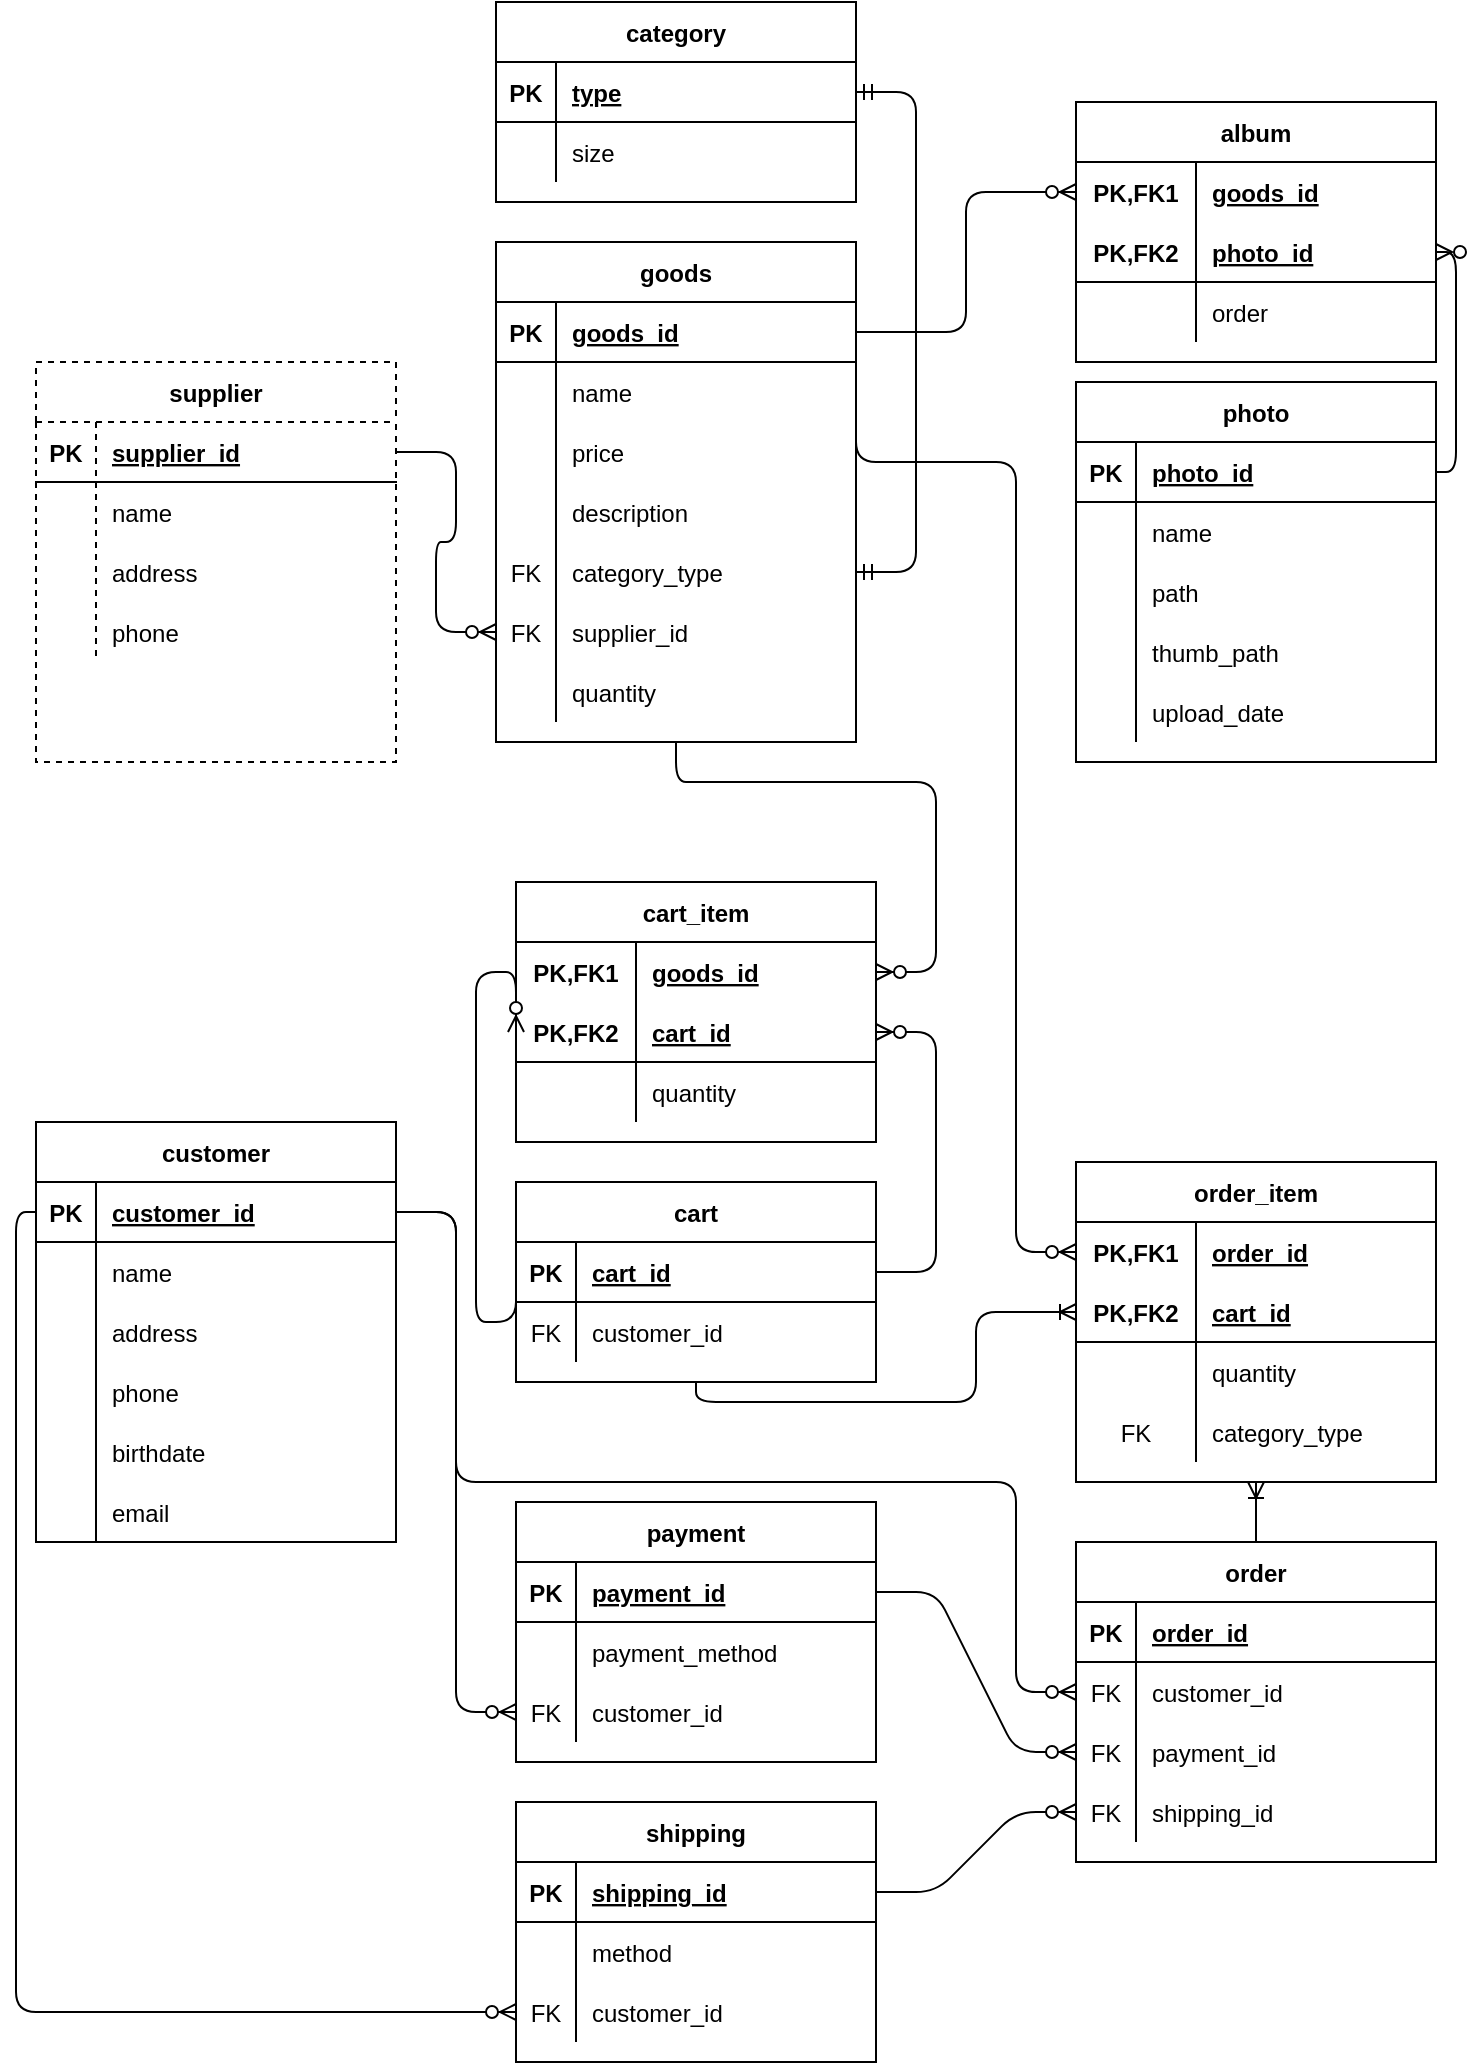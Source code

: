 <mxfile version="13.10.2" type="github">
  <diagram id="23g7w65ID6y2XJE2tCmG" name="Page-1">
    <mxGraphModel dx="1678" dy="2044" grid="1" gridSize="10" guides="1" tooltips="1" connect="1" arrows="1" fold="1" page="1" pageScale="1" pageWidth="827" pageHeight="1169" math="0" shadow="0">
      <root>
        <mxCell id="0" />
        <mxCell id="1" parent="0" />
        <mxCell id="morqwsItGRwK7Hv--RgN-1" value="customer" style="shape=table;startSize=30;container=1;collapsible=1;childLayout=tableLayout;fixedRows=1;rowLines=0;fontStyle=1;align=center;resizeLast=1;" parent="1" vertex="1">
          <mxGeometry x="440" y="480" width="180" height="210" as="geometry" />
        </mxCell>
        <mxCell id="morqwsItGRwK7Hv--RgN-2" value="" style="shape=partialRectangle;collapsible=0;dropTarget=0;pointerEvents=0;fillColor=none;top=0;left=0;bottom=1;right=0;points=[[0,0.5],[1,0.5]];portConstraint=eastwest;" parent="morqwsItGRwK7Hv--RgN-1" vertex="1">
          <mxGeometry y="30" width="180" height="30" as="geometry" />
        </mxCell>
        <mxCell id="morqwsItGRwK7Hv--RgN-3" value="PK" style="shape=partialRectangle;connectable=0;fillColor=none;top=0;left=0;bottom=0;right=0;fontStyle=1;overflow=hidden;" parent="morqwsItGRwK7Hv--RgN-2" vertex="1">
          <mxGeometry width="30" height="30" as="geometry" />
        </mxCell>
        <mxCell id="morqwsItGRwK7Hv--RgN-4" value="customer_id" style="shape=partialRectangle;connectable=0;fillColor=none;top=0;left=0;bottom=0;right=0;align=left;spacingLeft=6;fontStyle=5;overflow=hidden;" parent="morqwsItGRwK7Hv--RgN-2" vertex="1">
          <mxGeometry x="30" width="150" height="30" as="geometry" />
        </mxCell>
        <mxCell id="morqwsItGRwK7Hv--RgN-5" value="" style="shape=partialRectangle;collapsible=0;dropTarget=0;pointerEvents=0;fillColor=none;top=0;left=0;bottom=0;right=0;points=[[0,0.5],[1,0.5]];portConstraint=eastwest;" parent="morqwsItGRwK7Hv--RgN-1" vertex="1">
          <mxGeometry y="60" width="180" height="30" as="geometry" />
        </mxCell>
        <mxCell id="morqwsItGRwK7Hv--RgN-6" value="" style="shape=partialRectangle;connectable=0;fillColor=none;top=0;left=0;bottom=0;right=0;editable=1;overflow=hidden;" parent="morqwsItGRwK7Hv--RgN-5" vertex="1">
          <mxGeometry width="30" height="30" as="geometry" />
        </mxCell>
        <mxCell id="morqwsItGRwK7Hv--RgN-7" value="name" style="shape=partialRectangle;connectable=0;fillColor=none;top=0;left=0;bottom=0;right=0;align=left;spacingLeft=6;overflow=hidden;" parent="morqwsItGRwK7Hv--RgN-5" vertex="1">
          <mxGeometry x="30" width="150" height="30" as="geometry" />
        </mxCell>
        <mxCell id="morqwsItGRwK7Hv--RgN-8" value="" style="shape=partialRectangle;collapsible=0;dropTarget=0;pointerEvents=0;fillColor=none;top=0;left=0;bottom=0;right=0;points=[[0,0.5],[1,0.5]];portConstraint=eastwest;" parent="morqwsItGRwK7Hv--RgN-1" vertex="1">
          <mxGeometry y="90" width="180" height="30" as="geometry" />
        </mxCell>
        <mxCell id="morqwsItGRwK7Hv--RgN-9" value="" style="shape=partialRectangle;connectable=0;fillColor=none;top=0;left=0;bottom=0;right=0;editable=1;overflow=hidden;" parent="morqwsItGRwK7Hv--RgN-8" vertex="1">
          <mxGeometry width="30" height="30" as="geometry" />
        </mxCell>
        <mxCell id="morqwsItGRwK7Hv--RgN-10" value="address" style="shape=partialRectangle;connectable=0;fillColor=none;top=0;left=0;bottom=0;right=0;align=left;spacingLeft=6;overflow=hidden;" parent="morqwsItGRwK7Hv--RgN-8" vertex="1">
          <mxGeometry x="30" width="150" height="30" as="geometry" />
        </mxCell>
        <mxCell id="morqwsItGRwK7Hv--RgN-11" value="" style="shape=partialRectangle;collapsible=0;dropTarget=0;pointerEvents=0;fillColor=none;top=0;left=0;bottom=0;right=0;points=[[0,0.5],[1,0.5]];portConstraint=eastwest;" parent="morqwsItGRwK7Hv--RgN-1" vertex="1">
          <mxGeometry y="120" width="180" height="30" as="geometry" />
        </mxCell>
        <mxCell id="morqwsItGRwK7Hv--RgN-12" value="" style="shape=partialRectangle;connectable=0;fillColor=none;top=0;left=0;bottom=0;right=0;editable=1;overflow=hidden;" parent="morqwsItGRwK7Hv--RgN-11" vertex="1">
          <mxGeometry width="30" height="30" as="geometry" />
        </mxCell>
        <mxCell id="morqwsItGRwK7Hv--RgN-13" value="phone" style="shape=partialRectangle;connectable=0;fillColor=none;top=0;left=0;bottom=0;right=0;align=left;spacingLeft=6;overflow=hidden;" parent="morqwsItGRwK7Hv--RgN-11" vertex="1">
          <mxGeometry x="30" width="150" height="30" as="geometry" />
        </mxCell>
        <mxCell id="morqwsItGRwK7Hv--RgN-15" value="" style="shape=partialRectangle;collapsible=0;dropTarget=0;pointerEvents=0;fillColor=none;top=0;left=0;bottom=0;right=0;points=[[0,0.5],[1,0.5]];portConstraint=eastwest;" parent="morqwsItGRwK7Hv--RgN-1" vertex="1">
          <mxGeometry y="150" width="180" height="30" as="geometry" />
        </mxCell>
        <mxCell id="morqwsItGRwK7Hv--RgN-16" value="" style="shape=partialRectangle;connectable=0;fillColor=none;top=0;left=0;bottom=0;right=0;editable=1;overflow=hidden;" parent="morqwsItGRwK7Hv--RgN-15" vertex="1">
          <mxGeometry width="30" height="30" as="geometry" />
        </mxCell>
        <mxCell id="morqwsItGRwK7Hv--RgN-17" value="birthdate" style="shape=partialRectangle;connectable=0;fillColor=none;top=0;left=0;bottom=0;right=0;align=left;spacingLeft=6;overflow=hidden;" parent="morqwsItGRwK7Hv--RgN-15" vertex="1">
          <mxGeometry x="30" width="150" height="30" as="geometry" />
        </mxCell>
        <mxCell id="morqwsItGRwK7Hv--RgN-44" value="" style="shape=partialRectangle;collapsible=0;dropTarget=0;pointerEvents=0;fillColor=none;top=0;left=0;bottom=0;right=0;points=[[0,0.5],[1,0.5]];portConstraint=eastwest;" parent="morqwsItGRwK7Hv--RgN-1" vertex="1">
          <mxGeometry y="180" width="180" height="30" as="geometry" />
        </mxCell>
        <mxCell id="morqwsItGRwK7Hv--RgN-45" value="" style="shape=partialRectangle;connectable=0;fillColor=none;top=0;left=0;bottom=0;right=0;editable=1;overflow=hidden;" parent="morqwsItGRwK7Hv--RgN-44" vertex="1">
          <mxGeometry width="30" height="30" as="geometry" />
        </mxCell>
        <mxCell id="morqwsItGRwK7Hv--RgN-46" value="email" style="shape=partialRectangle;connectable=0;fillColor=none;top=0;left=0;bottom=0;right=0;align=left;spacingLeft=6;overflow=hidden;" parent="morqwsItGRwK7Hv--RgN-44" vertex="1">
          <mxGeometry x="30" width="150" height="30" as="geometry" />
        </mxCell>
        <mxCell id="morqwsItGRwK7Hv--RgN-64" value="payment" style="shape=table;startSize=30;container=1;collapsible=1;childLayout=tableLayout;fixedRows=1;rowLines=0;fontStyle=1;align=center;resizeLast=1;" parent="1" vertex="1">
          <mxGeometry x="680" y="670" width="180" height="130" as="geometry" />
        </mxCell>
        <mxCell id="morqwsItGRwK7Hv--RgN-65" value="" style="shape=partialRectangle;collapsible=0;dropTarget=0;pointerEvents=0;fillColor=none;top=0;left=0;bottom=1;right=0;points=[[0,0.5],[1,0.5]];portConstraint=eastwest;" parent="morqwsItGRwK7Hv--RgN-64" vertex="1">
          <mxGeometry y="30" width="180" height="30" as="geometry" />
        </mxCell>
        <mxCell id="morqwsItGRwK7Hv--RgN-66" value="PK" style="shape=partialRectangle;connectable=0;fillColor=none;top=0;left=0;bottom=0;right=0;fontStyle=1;overflow=hidden;" parent="morqwsItGRwK7Hv--RgN-65" vertex="1">
          <mxGeometry width="30" height="30" as="geometry" />
        </mxCell>
        <mxCell id="morqwsItGRwK7Hv--RgN-67" value="payment_id" style="shape=partialRectangle;connectable=0;fillColor=none;top=0;left=0;bottom=0;right=0;align=left;spacingLeft=6;fontStyle=5;overflow=hidden;" parent="morqwsItGRwK7Hv--RgN-65" vertex="1">
          <mxGeometry x="30" width="150" height="30" as="geometry" />
        </mxCell>
        <mxCell id="morqwsItGRwK7Hv--RgN-68" value="" style="shape=partialRectangle;collapsible=0;dropTarget=0;pointerEvents=0;fillColor=none;top=0;left=0;bottom=0;right=0;points=[[0,0.5],[1,0.5]];portConstraint=eastwest;" parent="morqwsItGRwK7Hv--RgN-64" vertex="1">
          <mxGeometry y="60" width="180" height="30" as="geometry" />
        </mxCell>
        <mxCell id="morqwsItGRwK7Hv--RgN-69" value="" style="shape=partialRectangle;connectable=0;fillColor=none;top=0;left=0;bottom=0;right=0;editable=1;overflow=hidden;" parent="morqwsItGRwK7Hv--RgN-68" vertex="1">
          <mxGeometry width="30" height="30" as="geometry" />
        </mxCell>
        <mxCell id="morqwsItGRwK7Hv--RgN-70" value="payment_method" style="shape=partialRectangle;connectable=0;fillColor=none;top=0;left=0;bottom=0;right=0;align=left;spacingLeft=6;overflow=hidden;" parent="morqwsItGRwK7Hv--RgN-68" vertex="1">
          <mxGeometry x="30" width="150" height="30" as="geometry" />
        </mxCell>
        <mxCell id="morqwsItGRwK7Hv--RgN-325" value="" style="shape=partialRectangle;collapsible=0;dropTarget=0;pointerEvents=0;fillColor=none;top=0;left=0;bottom=0;right=0;points=[[0,0.5],[1,0.5]];portConstraint=eastwest;" parent="morqwsItGRwK7Hv--RgN-64" vertex="1">
          <mxGeometry y="90" width="180" height="30" as="geometry" />
        </mxCell>
        <mxCell id="morqwsItGRwK7Hv--RgN-326" value="FK" style="shape=partialRectangle;connectable=0;fillColor=none;top=0;left=0;bottom=0;right=0;fontStyle=0;overflow=hidden;" parent="morqwsItGRwK7Hv--RgN-325" vertex="1">
          <mxGeometry width="30" height="30" as="geometry" />
        </mxCell>
        <mxCell id="morqwsItGRwK7Hv--RgN-327" value="customer_id" style="shape=partialRectangle;connectable=0;fillColor=none;top=0;left=0;bottom=0;right=0;align=left;spacingLeft=6;fontStyle=0;overflow=hidden;" parent="morqwsItGRwK7Hv--RgN-325" vertex="1">
          <mxGeometry x="30" width="150" height="30" as="geometry" />
        </mxCell>
        <mxCell id="morqwsItGRwK7Hv--RgN-77" value="supplier" style="shape=table;startSize=30;container=1;collapsible=1;childLayout=tableLayout;fixedRows=1;rowLines=0;fontStyle=1;align=center;resizeLast=1;dashed=1;" parent="1" vertex="1">
          <mxGeometry x="440" y="100" width="180" height="200" as="geometry" />
        </mxCell>
        <mxCell id="morqwsItGRwK7Hv--RgN-78" value="" style="shape=partialRectangle;collapsible=0;dropTarget=0;pointerEvents=0;fillColor=none;top=0;left=0;bottom=1;right=0;points=[[0,0.5],[1,0.5]];portConstraint=eastwest;" parent="morqwsItGRwK7Hv--RgN-77" vertex="1">
          <mxGeometry y="30" width="180" height="30" as="geometry" />
        </mxCell>
        <mxCell id="morqwsItGRwK7Hv--RgN-79" value="PK" style="shape=partialRectangle;connectable=0;fillColor=none;top=0;left=0;bottom=0;right=0;fontStyle=1;overflow=hidden;" parent="morqwsItGRwK7Hv--RgN-78" vertex="1">
          <mxGeometry width="30" height="30" as="geometry" />
        </mxCell>
        <mxCell id="morqwsItGRwK7Hv--RgN-80" value="supplier_id" style="shape=partialRectangle;connectable=0;fillColor=none;top=0;left=0;bottom=0;right=0;align=left;spacingLeft=6;fontStyle=5;overflow=hidden;" parent="morqwsItGRwK7Hv--RgN-78" vertex="1">
          <mxGeometry x="30" width="150" height="30" as="geometry" />
        </mxCell>
        <mxCell id="morqwsItGRwK7Hv--RgN-81" value="" style="shape=partialRectangle;collapsible=0;dropTarget=0;pointerEvents=0;fillColor=none;top=0;left=0;bottom=0;right=0;points=[[0,0.5],[1,0.5]];portConstraint=eastwest;" parent="morqwsItGRwK7Hv--RgN-77" vertex="1">
          <mxGeometry y="60" width="180" height="30" as="geometry" />
        </mxCell>
        <mxCell id="morqwsItGRwK7Hv--RgN-82" value="" style="shape=partialRectangle;connectable=0;fillColor=none;top=0;left=0;bottom=0;right=0;editable=1;overflow=hidden;" parent="morqwsItGRwK7Hv--RgN-81" vertex="1">
          <mxGeometry width="30" height="30" as="geometry" />
        </mxCell>
        <mxCell id="morqwsItGRwK7Hv--RgN-83" value="name" style="shape=partialRectangle;connectable=0;fillColor=none;top=0;left=0;bottom=0;right=0;align=left;spacingLeft=6;overflow=hidden;" parent="morqwsItGRwK7Hv--RgN-81" vertex="1">
          <mxGeometry x="30" width="150" height="30" as="geometry" />
        </mxCell>
        <mxCell id="morqwsItGRwK7Hv--RgN-84" value="" style="shape=partialRectangle;collapsible=0;dropTarget=0;pointerEvents=0;fillColor=none;top=0;left=0;bottom=0;right=0;points=[[0,0.5],[1,0.5]];portConstraint=eastwest;" parent="morqwsItGRwK7Hv--RgN-77" vertex="1">
          <mxGeometry y="90" width="180" height="30" as="geometry" />
        </mxCell>
        <mxCell id="morqwsItGRwK7Hv--RgN-85" value="" style="shape=partialRectangle;connectable=0;fillColor=none;top=0;left=0;bottom=0;right=0;editable=1;overflow=hidden;" parent="morqwsItGRwK7Hv--RgN-84" vertex="1">
          <mxGeometry width="30" height="30" as="geometry" />
        </mxCell>
        <mxCell id="morqwsItGRwK7Hv--RgN-86" value="address" style="shape=partialRectangle;connectable=0;fillColor=none;top=0;left=0;bottom=0;right=0;align=left;spacingLeft=6;overflow=hidden;" parent="morqwsItGRwK7Hv--RgN-84" vertex="1">
          <mxGeometry x="30" width="150" height="30" as="geometry" />
        </mxCell>
        <mxCell id="morqwsItGRwK7Hv--RgN-87" value="" style="shape=partialRectangle;collapsible=0;dropTarget=0;pointerEvents=0;fillColor=none;top=0;left=0;bottom=0;right=0;points=[[0,0.5],[1,0.5]];portConstraint=eastwest;" parent="morqwsItGRwK7Hv--RgN-77" vertex="1">
          <mxGeometry y="120" width="180" height="30" as="geometry" />
        </mxCell>
        <mxCell id="morqwsItGRwK7Hv--RgN-88" value="" style="shape=partialRectangle;connectable=0;fillColor=none;top=0;left=0;bottom=0;right=0;editable=1;overflow=hidden;" parent="morqwsItGRwK7Hv--RgN-87" vertex="1">
          <mxGeometry width="30" height="30" as="geometry" />
        </mxCell>
        <mxCell id="morqwsItGRwK7Hv--RgN-89" value="phone" style="shape=partialRectangle;connectable=0;fillColor=none;top=0;left=0;bottom=0;right=0;align=left;spacingLeft=6;overflow=hidden;" parent="morqwsItGRwK7Hv--RgN-87" vertex="1">
          <mxGeometry x="30" width="150" height="30" as="geometry" />
        </mxCell>
        <mxCell id="morqwsItGRwK7Hv--RgN-94" value="goods" style="shape=table;startSize=30;container=1;collapsible=1;childLayout=tableLayout;fixedRows=1;rowLines=0;fontStyle=1;align=center;resizeLast=1;" parent="1" vertex="1">
          <mxGeometry x="670" y="40" width="180" height="250" as="geometry" />
        </mxCell>
        <mxCell id="morqwsItGRwK7Hv--RgN-95" value="" style="shape=partialRectangle;collapsible=0;dropTarget=0;pointerEvents=0;fillColor=none;top=0;left=0;bottom=1;right=0;points=[[0,0.5],[1,0.5]];portConstraint=eastwest;" parent="morqwsItGRwK7Hv--RgN-94" vertex="1">
          <mxGeometry y="30" width="180" height="30" as="geometry" />
        </mxCell>
        <mxCell id="morqwsItGRwK7Hv--RgN-96" value="PK" style="shape=partialRectangle;connectable=0;fillColor=none;top=0;left=0;bottom=0;right=0;fontStyle=1;overflow=hidden;" parent="morqwsItGRwK7Hv--RgN-95" vertex="1">
          <mxGeometry width="30" height="30" as="geometry" />
        </mxCell>
        <mxCell id="morqwsItGRwK7Hv--RgN-97" value="goods_id" style="shape=partialRectangle;connectable=0;fillColor=none;top=0;left=0;bottom=0;right=0;align=left;spacingLeft=6;fontStyle=5;overflow=hidden;" parent="morqwsItGRwK7Hv--RgN-95" vertex="1">
          <mxGeometry x="30" width="150" height="30" as="geometry" />
        </mxCell>
        <mxCell id="morqwsItGRwK7Hv--RgN-98" value="" style="shape=partialRectangle;collapsible=0;dropTarget=0;pointerEvents=0;fillColor=none;top=0;left=0;bottom=0;right=0;points=[[0,0.5],[1,0.5]];portConstraint=eastwest;" parent="morqwsItGRwK7Hv--RgN-94" vertex="1">
          <mxGeometry y="60" width="180" height="30" as="geometry" />
        </mxCell>
        <mxCell id="morqwsItGRwK7Hv--RgN-99" value="" style="shape=partialRectangle;connectable=0;fillColor=none;top=0;left=0;bottom=0;right=0;editable=1;overflow=hidden;" parent="morqwsItGRwK7Hv--RgN-98" vertex="1">
          <mxGeometry width="30" height="30" as="geometry" />
        </mxCell>
        <mxCell id="morqwsItGRwK7Hv--RgN-100" value="name" style="shape=partialRectangle;connectable=0;fillColor=none;top=0;left=0;bottom=0;right=0;align=left;spacingLeft=6;overflow=hidden;" parent="morqwsItGRwK7Hv--RgN-98" vertex="1">
          <mxGeometry x="30" width="150" height="30" as="geometry" />
        </mxCell>
        <mxCell id="morqwsItGRwK7Hv--RgN-101" value="" style="shape=partialRectangle;collapsible=0;dropTarget=0;pointerEvents=0;fillColor=none;top=0;left=0;bottom=0;right=0;points=[[0,0.5],[1,0.5]];portConstraint=eastwest;" parent="morqwsItGRwK7Hv--RgN-94" vertex="1">
          <mxGeometry y="90" width="180" height="30" as="geometry" />
        </mxCell>
        <mxCell id="morqwsItGRwK7Hv--RgN-102" value="" style="shape=partialRectangle;connectable=0;fillColor=none;top=0;left=0;bottom=0;right=0;editable=1;overflow=hidden;" parent="morqwsItGRwK7Hv--RgN-101" vertex="1">
          <mxGeometry width="30" height="30" as="geometry" />
        </mxCell>
        <mxCell id="morqwsItGRwK7Hv--RgN-103" value="price" style="shape=partialRectangle;connectable=0;fillColor=none;top=0;left=0;bottom=0;right=0;align=left;spacingLeft=6;overflow=hidden;" parent="morqwsItGRwK7Hv--RgN-101" vertex="1">
          <mxGeometry x="30" width="150" height="30" as="geometry" />
        </mxCell>
        <mxCell id="4r0XpCyIhgMzlds4Odit-6" value="" style="shape=partialRectangle;collapsible=0;dropTarget=0;pointerEvents=0;fillColor=none;top=0;left=0;bottom=0;right=0;points=[[0,0.5],[1,0.5]];portConstraint=eastwest;" vertex="1" parent="morqwsItGRwK7Hv--RgN-94">
          <mxGeometry y="120" width="180" height="30" as="geometry" />
        </mxCell>
        <mxCell id="4r0XpCyIhgMzlds4Odit-7" value="" style="shape=partialRectangle;connectable=0;fillColor=none;top=0;left=0;bottom=0;right=0;editable=1;overflow=hidden;" vertex="1" parent="4r0XpCyIhgMzlds4Odit-6">
          <mxGeometry width="30" height="30" as="geometry" />
        </mxCell>
        <mxCell id="4r0XpCyIhgMzlds4Odit-8" value="description" style="shape=partialRectangle;connectable=0;fillColor=none;top=0;left=0;bottom=0;right=0;align=left;spacingLeft=6;overflow=hidden;" vertex="1" parent="4r0XpCyIhgMzlds4Odit-6">
          <mxGeometry x="30" width="150" height="30" as="geometry" />
        </mxCell>
        <mxCell id="morqwsItGRwK7Hv--RgN-222" value="" style="shape=partialRectangle;collapsible=0;dropTarget=0;pointerEvents=0;fillColor=none;top=0;left=0;bottom=0;right=0;points=[[0,0.5],[1,0.5]];portConstraint=eastwest;" parent="morqwsItGRwK7Hv--RgN-94" vertex="1">
          <mxGeometry y="150" width="180" height="30" as="geometry" />
        </mxCell>
        <mxCell id="morqwsItGRwK7Hv--RgN-223" value="FK" style="shape=partialRectangle;connectable=0;fillColor=none;top=0;left=0;bottom=0;right=0;fontStyle=0;overflow=hidden;" parent="morqwsItGRwK7Hv--RgN-222" vertex="1">
          <mxGeometry width="30" height="30" as="geometry" />
        </mxCell>
        <mxCell id="morqwsItGRwK7Hv--RgN-224" value="category_type" style="shape=partialRectangle;connectable=0;fillColor=none;top=0;left=0;bottom=0;right=0;align=left;spacingLeft=6;fontStyle=0;overflow=hidden;" parent="morqwsItGRwK7Hv--RgN-222" vertex="1">
          <mxGeometry x="30" width="150" height="30" as="geometry" />
        </mxCell>
        <mxCell id="morqwsItGRwK7Hv--RgN-216" value="" style="shape=partialRectangle;collapsible=0;dropTarget=0;pointerEvents=0;fillColor=none;top=0;left=0;bottom=0;right=0;points=[[0,0.5],[1,0.5]];portConstraint=eastwest;" parent="morqwsItGRwK7Hv--RgN-94" vertex="1">
          <mxGeometry y="180" width="180" height="30" as="geometry" />
        </mxCell>
        <mxCell id="morqwsItGRwK7Hv--RgN-217" value="FK" style="shape=partialRectangle;connectable=0;fillColor=none;top=0;left=0;bottom=0;right=0;fontStyle=0;overflow=hidden;" parent="morqwsItGRwK7Hv--RgN-216" vertex="1">
          <mxGeometry width="30" height="30" as="geometry" />
        </mxCell>
        <mxCell id="morqwsItGRwK7Hv--RgN-218" value="supplier_id" style="shape=partialRectangle;connectable=0;fillColor=none;top=0;left=0;bottom=0;right=0;align=left;spacingLeft=6;fontStyle=0;overflow=hidden;" parent="morqwsItGRwK7Hv--RgN-216" vertex="1">
          <mxGeometry x="30" width="150" height="30" as="geometry" />
        </mxCell>
        <mxCell id="morqwsItGRwK7Hv--RgN-249" value="" style="shape=partialRectangle;collapsible=0;dropTarget=0;pointerEvents=0;fillColor=none;top=0;left=0;bottom=0;right=0;points=[[0,0.5],[1,0.5]];portConstraint=eastwest;" parent="morqwsItGRwK7Hv--RgN-94" vertex="1">
          <mxGeometry y="210" width="180" height="30" as="geometry" />
        </mxCell>
        <mxCell id="morqwsItGRwK7Hv--RgN-250" value="" style="shape=partialRectangle;connectable=0;fillColor=none;top=0;left=0;bottom=0;right=0;editable=1;overflow=hidden;" parent="morqwsItGRwK7Hv--RgN-249" vertex="1">
          <mxGeometry width="30" height="30" as="geometry" />
        </mxCell>
        <mxCell id="morqwsItGRwK7Hv--RgN-251" value="quantity" style="shape=partialRectangle;connectable=0;fillColor=none;top=0;left=0;bottom=0;right=0;align=left;spacingLeft=6;overflow=hidden;" parent="morqwsItGRwK7Hv--RgN-249" vertex="1">
          <mxGeometry x="30" width="150" height="30" as="geometry" />
        </mxCell>
        <mxCell id="morqwsItGRwK7Hv--RgN-107" value="category" style="shape=table;startSize=30;container=1;collapsible=1;childLayout=tableLayout;fixedRows=1;rowLines=0;fontStyle=1;align=center;resizeLast=1;" parent="1" vertex="1">
          <mxGeometry x="670" y="-80" width="180" height="100" as="geometry" />
        </mxCell>
        <mxCell id="morqwsItGRwK7Hv--RgN-108" value="" style="shape=partialRectangle;collapsible=0;dropTarget=0;pointerEvents=0;fillColor=none;top=0;left=0;bottom=1;right=0;points=[[0,0.5],[1,0.5]];portConstraint=eastwest;" parent="morqwsItGRwK7Hv--RgN-107" vertex="1">
          <mxGeometry y="30" width="180" height="30" as="geometry" />
        </mxCell>
        <mxCell id="morqwsItGRwK7Hv--RgN-109" value="PK" style="shape=partialRectangle;connectable=0;fillColor=none;top=0;left=0;bottom=0;right=0;fontStyle=1;overflow=hidden;" parent="morqwsItGRwK7Hv--RgN-108" vertex="1">
          <mxGeometry width="30" height="30" as="geometry" />
        </mxCell>
        <mxCell id="morqwsItGRwK7Hv--RgN-110" value="type" style="shape=partialRectangle;connectable=0;fillColor=none;top=0;left=0;bottom=0;right=0;align=left;spacingLeft=6;fontStyle=5;overflow=hidden;" parent="morqwsItGRwK7Hv--RgN-108" vertex="1">
          <mxGeometry x="30" width="150" height="30" as="geometry" />
        </mxCell>
        <mxCell id="morqwsItGRwK7Hv--RgN-111" value="" style="shape=partialRectangle;collapsible=0;dropTarget=0;pointerEvents=0;fillColor=none;top=0;left=0;bottom=0;right=0;points=[[0,0.5],[1,0.5]];portConstraint=eastwest;" parent="morqwsItGRwK7Hv--RgN-107" vertex="1">
          <mxGeometry y="60" width="180" height="30" as="geometry" />
        </mxCell>
        <mxCell id="morqwsItGRwK7Hv--RgN-112" value="" style="shape=partialRectangle;connectable=0;fillColor=none;top=0;left=0;bottom=0;right=0;editable=1;overflow=hidden;" parent="morqwsItGRwK7Hv--RgN-111" vertex="1">
          <mxGeometry width="30" height="30" as="geometry" />
        </mxCell>
        <mxCell id="morqwsItGRwK7Hv--RgN-113" value="size" style="shape=partialRectangle;connectable=0;fillColor=none;top=0;left=0;bottom=0;right=0;align=left;spacingLeft=6;overflow=hidden;" parent="morqwsItGRwK7Hv--RgN-111" vertex="1">
          <mxGeometry x="30" width="150" height="30" as="geometry" />
        </mxCell>
        <mxCell id="morqwsItGRwK7Hv--RgN-120" value="cart" style="shape=table;startSize=30;container=1;collapsible=1;childLayout=tableLayout;fixedRows=1;rowLines=0;fontStyle=1;align=center;resizeLast=1;" parent="1" vertex="1">
          <mxGeometry x="680" y="510" width="180" height="100" as="geometry" />
        </mxCell>
        <mxCell id="morqwsItGRwK7Hv--RgN-121" value="" style="shape=partialRectangle;collapsible=0;dropTarget=0;pointerEvents=0;fillColor=none;top=0;left=0;bottom=1;right=0;points=[[0,0.5],[1,0.5]];portConstraint=eastwest;" parent="morqwsItGRwK7Hv--RgN-120" vertex="1">
          <mxGeometry y="30" width="180" height="30" as="geometry" />
        </mxCell>
        <mxCell id="morqwsItGRwK7Hv--RgN-122" value="PK" style="shape=partialRectangle;connectable=0;fillColor=none;top=0;left=0;bottom=0;right=0;fontStyle=1;overflow=hidden;" parent="morqwsItGRwK7Hv--RgN-121" vertex="1">
          <mxGeometry width="30" height="30" as="geometry" />
        </mxCell>
        <mxCell id="morqwsItGRwK7Hv--RgN-123" value="cart_id" style="shape=partialRectangle;connectable=0;fillColor=none;top=0;left=0;bottom=0;right=0;align=left;spacingLeft=6;fontStyle=5;overflow=hidden;" parent="morqwsItGRwK7Hv--RgN-121" vertex="1">
          <mxGeometry x="30" width="150" height="30" as="geometry" />
        </mxCell>
        <mxCell id="4r0XpCyIhgMzlds4Odit-2" value="" style="shape=partialRectangle;collapsible=0;dropTarget=0;pointerEvents=0;fillColor=none;top=0;left=0;bottom=0;right=0;points=[[0,0.5],[1,0.5]];portConstraint=eastwest;" vertex="1" parent="morqwsItGRwK7Hv--RgN-120">
          <mxGeometry y="60" width="180" height="30" as="geometry" />
        </mxCell>
        <mxCell id="4r0XpCyIhgMzlds4Odit-3" value="FK" style="shape=partialRectangle;connectable=0;fillColor=none;top=0;left=0;bottom=0;right=0;fontStyle=0;overflow=hidden;" vertex="1" parent="4r0XpCyIhgMzlds4Odit-2">
          <mxGeometry width="30" height="30" as="geometry" />
        </mxCell>
        <mxCell id="4r0XpCyIhgMzlds4Odit-4" value="customer_id" style="shape=partialRectangle;connectable=0;fillColor=none;top=0;left=0;bottom=0;right=0;align=left;spacingLeft=6;fontStyle=0;overflow=hidden;" vertex="1" parent="4r0XpCyIhgMzlds4Odit-2">
          <mxGeometry x="30" width="150" height="30" as="geometry" />
        </mxCell>
        <mxCell id="morqwsItGRwK7Hv--RgN-133" value="order" style="shape=table;startSize=30;container=1;collapsible=1;childLayout=tableLayout;fixedRows=1;rowLines=0;fontStyle=1;align=center;resizeLast=1;" parent="1" vertex="1">
          <mxGeometry x="960" y="690" width="180" height="160" as="geometry" />
        </mxCell>
        <mxCell id="morqwsItGRwK7Hv--RgN-134" value="" style="shape=partialRectangle;collapsible=0;dropTarget=0;pointerEvents=0;fillColor=none;top=0;left=0;bottom=1;right=0;points=[[0,0.5],[1,0.5]];portConstraint=eastwest;" parent="morqwsItGRwK7Hv--RgN-133" vertex="1">
          <mxGeometry y="30" width="180" height="30" as="geometry" />
        </mxCell>
        <mxCell id="morqwsItGRwK7Hv--RgN-135" value="PK" style="shape=partialRectangle;connectable=0;fillColor=none;top=0;left=0;bottom=0;right=0;fontStyle=1;overflow=hidden;" parent="morqwsItGRwK7Hv--RgN-134" vertex="1">
          <mxGeometry width="30" height="30" as="geometry" />
        </mxCell>
        <mxCell id="morqwsItGRwK7Hv--RgN-136" value="order_id" style="shape=partialRectangle;connectable=0;fillColor=none;top=0;left=0;bottom=0;right=0;align=left;spacingLeft=6;fontStyle=5;overflow=hidden;" parent="morqwsItGRwK7Hv--RgN-134" vertex="1">
          <mxGeometry x="30" width="150" height="30" as="geometry" />
        </mxCell>
        <mxCell id="morqwsItGRwK7Hv--RgN-137" value="" style="shape=partialRectangle;collapsible=0;dropTarget=0;pointerEvents=0;fillColor=none;top=0;left=0;bottom=0;right=0;points=[[0,0.5],[1,0.5]];portConstraint=eastwest;" parent="morqwsItGRwK7Hv--RgN-133" vertex="1">
          <mxGeometry y="60" width="180" height="30" as="geometry" />
        </mxCell>
        <mxCell id="morqwsItGRwK7Hv--RgN-138" value="FK" style="shape=partialRectangle;connectable=0;fillColor=none;top=0;left=0;bottom=0;right=0;editable=1;overflow=hidden;" parent="morqwsItGRwK7Hv--RgN-137" vertex="1">
          <mxGeometry width="30" height="30" as="geometry" />
        </mxCell>
        <mxCell id="morqwsItGRwK7Hv--RgN-139" value="customer_id" style="shape=partialRectangle;connectable=0;fillColor=none;top=0;left=0;bottom=0;right=0;align=left;spacingLeft=6;overflow=hidden;" parent="morqwsItGRwK7Hv--RgN-137" vertex="1">
          <mxGeometry x="30" width="150" height="30" as="geometry" />
        </mxCell>
        <mxCell id="morqwsItGRwK7Hv--RgN-143" value="" style="shape=partialRectangle;collapsible=0;dropTarget=0;pointerEvents=0;fillColor=none;top=0;left=0;bottom=0;right=0;points=[[0,0.5],[1,0.5]];portConstraint=eastwest;" parent="morqwsItGRwK7Hv--RgN-133" vertex="1">
          <mxGeometry y="90" width="180" height="30" as="geometry" />
        </mxCell>
        <mxCell id="morqwsItGRwK7Hv--RgN-144" value="FK" style="shape=partialRectangle;connectable=0;fillColor=none;top=0;left=0;bottom=0;right=0;editable=1;overflow=hidden;" parent="morqwsItGRwK7Hv--RgN-143" vertex="1">
          <mxGeometry width="30" height="30" as="geometry" />
        </mxCell>
        <mxCell id="morqwsItGRwK7Hv--RgN-145" value="payment_id" style="shape=partialRectangle;connectable=0;fillColor=none;top=0;left=0;bottom=0;right=0;align=left;spacingLeft=6;overflow=hidden;" parent="morqwsItGRwK7Hv--RgN-143" vertex="1">
          <mxGeometry x="30" width="150" height="30" as="geometry" />
        </mxCell>
        <mxCell id="morqwsItGRwK7Hv--RgN-140" value="" style="shape=partialRectangle;collapsible=0;dropTarget=0;pointerEvents=0;fillColor=none;top=0;left=0;bottom=0;right=0;points=[[0,0.5],[1,0.5]];portConstraint=eastwest;" parent="morqwsItGRwK7Hv--RgN-133" vertex="1">
          <mxGeometry y="120" width="180" height="30" as="geometry" />
        </mxCell>
        <mxCell id="morqwsItGRwK7Hv--RgN-141" value="FK" style="shape=partialRectangle;connectable=0;fillColor=none;top=0;left=0;bottom=0;right=0;editable=1;overflow=hidden;" parent="morqwsItGRwK7Hv--RgN-140" vertex="1">
          <mxGeometry width="30" height="30" as="geometry" />
        </mxCell>
        <mxCell id="morqwsItGRwK7Hv--RgN-142" value="shipping_id" style="shape=partialRectangle;connectable=0;fillColor=none;top=0;left=0;bottom=0;right=0;align=left;spacingLeft=6;overflow=hidden;" parent="morqwsItGRwK7Hv--RgN-140" vertex="1">
          <mxGeometry x="30" width="150" height="30" as="geometry" />
        </mxCell>
        <mxCell id="morqwsItGRwK7Hv--RgN-200" value="cart_item" style="shape=table;startSize=30;container=1;collapsible=1;childLayout=tableLayout;fixedRows=1;rowLines=0;fontStyle=1;align=center;resizeLast=1;" parent="1" vertex="1">
          <mxGeometry x="680" y="360" width="180" height="130" as="geometry" />
        </mxCell>
        <mxCell id="morqwsItGRwK7Hv--RgN-201" value="" style="shape=partialRectangle;collapsible=0;dropTarget=0;pointerEvents=0;fillColor=none;top=0;left=0;bottom=0;right=0;points=[[0,0.5],[1,0.5]];portConstraint=eastwest;" parent="morqwsItGRwK7Hv--RgN-200" vertex="1">
          <mxGeometry y="30" width="180" height="30" as="geometry" />
        </mxCell>
        <mxCell id="morqwsItGRwK7Hv--RgN-202" value="PK,FK1" style="shape=partialRectangle;connectable=0;fillColor=none;top=0;left=0;bottom=0;right=0;fontStyle=1;overflow=hidden;" parent="morqwsItGRwK7Hv--RgN-201" vertex="1">
          <mxGeometry width="60" height="30" as="geometry" />
        </mxCell>
        <mxCell id="morqwsItGRwK7Hv--RgN-203" value="goods_id" style="shape=partialRectangle;connectable=0;fillColor=none;top=0;left=0;bottom=0;right=0;align=left;spacingLeft=6;fontStyle=5;overflow=hidden;" parent="morqwsItGRwK7Hv--RgN-201" vertex="1">
          <mxGeometry x="60" width="120" height="30" as="geometry" />
        </mxCell>
        <mxCell id="morqwsItGRwK7Hv--RgN-204" value="" style="shape=partialRectangle;collapsible=0;dropTarget=0;pointerEvents=0;fillColor=none;top=0;left=0;bottom=1;right=0;points=[[0,0.5],[1,0.5]];portConstraint=eastwest;" parent="morqwsItGRwK7Hv--RgN-200" vertex="1">
          <mxGeometry y="60" width="180" height="30" as="geometry" />
        </mxCell>
        <mxCell id="morqwsItGRwK7Hv--RgN-205" value="PK,FK2" style="shape=partialRectangle;connectable=0;fillColor=none;top=0;left=0;bottom=0;right=0;fontStyle=1;overflow=hidden;" parent="morqwsItGRwK7Hv--RgN-204" vertex="1">
          <mxGeometry width="60" height="30" as="geometry" />
        </mxCell>
        <mxCell id="morqwsItGRwK7Hv--RgN-206" value="cart_id" style="shape=partialRectangle;connectable=0;fillColor=none;top=0;left=0;bottom=0;right=0;align=left;spacingLeft=6;fontStyle=5;overflow=hidden;" parent="morqwsItGRwK7Hv--RgN-204" vertex="1">
          <mxGeometry x="60" width="120" height="30" as="geometry" />
        </mxCell>
        <mxCell id="morqwsItGRwK7Hv--RgN-207" value="" style="shape=partialRectangle;collapsible=0;dropTarget=0;pointerEvents=0;fillColor=none;top=0;left=0;bottom=0;right=0;points=[[0,0.5],[1,0.5]];portConstraint=eastwest;" parent="morqwsItGRwK7Hv--RgN-200" vertex="1">
          <mxGeometry y="90" width="180" height="30" as="geometry" />
        </mxCell>
        <mxCell id="morqwsItGRwK7Hv--RgN-208" value="" style="shape=partialRectangle;connectable=0;fillColor=none;top=0;left=0;bottom=0;right=0;editable=1;overflow=hidden;" parent="morqwsItGRwK7Hv--RgN-207" vertex="1">
          <mxGeometry width="60" height="30" as="geometry" />
        </mxCell>
        <mxCell id="morqwsItGRwK7Hv--RgN-209" value="quantity" style="shape=partialRectangle;connectable=0;fillColor=none;top=0;left=0;bottom=0;right=0;align=left;spacingLeft=6;overflow=hidden;" parent="morqwsItGRwK7Hv--RgN-207" vertex="1">
          <mxGeometry x="60" width="120" height="30" as="geometry" />
        </mxCell>
        <mxCell id="morqwsItGRwK7Hv--RgN-213" value="" style="edgeStyle=entityRelationEdgeStyle;fontSize=12;html=1;endArrow=ERzeroToMany;endFill=1;entryX=1;entryY=0.5;entryDx=0;entryDy=0;exitX=1;exitY=0.5;exitDx=0;exitDy=0;" parent="1" source="morqwsItGRwK7Hv--RgN-121" target="morqwsItGRwK7Hv--RgN-204" edge="1">
          <mxGeometry width="100" height="100" relative="1" as="geometry">
            <mxPoint x="750" y="520" as="sourcePoint" />
            <mxPoint x="850" y="420" as="targetPoint" />
          </mxGeometry>
        </mxCell>
        <mxCell id="morqwsItGRwK7Hv--RgN-214" value="" style="edgeStyle=orthogonalEdgeStyle;fontSize=12;html=1;endArrow=ERzeroToMany;endFill=1;entryX=1;entryY=0.5;entryDx=0;entryDy=0;exitX=0.5;exitY=1;exitDx=0;exitDy=0;" parent="1" source="morqwsItGRwK7Hv--RgN-94" target="morqwsItGRwK7Hv--RgN-201" edge="1">
          <mxGeometry width="100" height="100" relative="1" as="geometry">
            <mxPoint x="870" y="590" as="sourcePoint" />
            <mxPoint x="870" y="425" as="targetPoint" />
            <Array as="points">
              <mxPoint x="770" y="310" />
              <mxPoint x="890" y="310" />
              <mxPoint x="890" y="375" />
            </Array>
          </mxGeometry>
        </mxCell>
        <mxCell id="morqwsItGRwK7Hv--RgN-220" value="" style="edgeStyle=entityRelationEdgeStyle;fontSize=12;html=1;endArrow=ERzeroToMany;endFill=1;entryX=0;entryY=0.5;entryDx=0;entryDy=0;exitX=1;exitY=0.5;exitDx=0;exitDy=0;" parent="1" source="morqwsItGRwK7Hv--RgN-78" target="morqwsItGRwK7Hv--RgN-216" edge="1">
          <mxGeometry width="100" height="100" relative="1" as="geometry">
            <mxPoint x="630" y="350" as="sourcePoint" />
            <mxPoint x="730" y="250" as="targetPoint" />
          </mxGeometry>
        </mxCell>
        <mxCell id="morqwsItGRwK7Hv--RgN-259" value="" style="edgeStyle=orthogonalEdgeStyle;fontSize=12;html=1;endArrow=ERmandOne;startArrow=ERmandOne;entryX=1;entryY=0.5;entryDx=0;entryDy=0;exitX=1;exitY=0.5;exitDx=0;exitDy=0;" parent="1" source="morqwsItGRwK7Hv--RgN-108" target="morqwsItGRwK7Hv--RgN-222" edge="1">
          <mxGeometry width="100" height="100" relative="1" as="geometry">
            <mxPoint x="740" y="330" as="sourcePoint" />
            <mxPoint x="840" y="230" as="targetPoint" />
            <Array as="points">
              <mxPoint x="880" y="-35" />
              <mxPoint x="880" y="205" />
            </Array>
          </mxGeometry>
        </mxCell>
        <mxCell id="morqwsItGRwK7Hv--RgN-278" value="" style="edgeStyle=orthogonalEdgeStyle;fontSize=12;html=1;endArrow=ERzeroToMany;endFill=1;entryX=0;entryY=0.5;entryDx=0;entryDy=0;exitX=0;exitY=0.5;exitDx=0;exitDy=0;" parent="1" source="morqwsItGRwK7Hv--RgN-121" target="morqwsItGRwK7Hv--RgN-204" edge="1">
          <mxGeometry width="100" height="100" relative="1" as="geometry">
            <mxPoint x="770" y="590" as="sourcePoint" />
            <mxPoint x="870" y="490" as="targetPoint" />
            <Array as="points">
              <mxPoint x="660" y="580" />
              <mxPoint x="660" y="405" />
            </Array>
          </mxGeometry>
        </mxCell>
        <mxCell id="morqwsItGRwK7Hv--RgN-280" value="order_item" style="shape=table;startSize=30;container=1;collapsible=1;childLayout=tableLayout;fixedRows=1;rowLines=0;fontStyle=1;align=center;resizeLast=1;" parent="1" vertex="1">
          <mxGeometry x="960" y="500" width="180" height="160" as="geometry" />
        </mxCell>
        <mxCell id="morqwsItGRwK7Hv--RgN-281" value="" style="shape=partialRectangle;collapsible=0;dropTarget=0;pointerEvents=0;fillColor=none;top=0;left=0;bottom=0;right=0;points=[[0,0.5],[1,0.5]];portConstraint=eastwest;" parent="morqwsItGRwK7Hv--RgN-280" vertex="1">
          <mxGeometry y="30" width="180" height="30" as="geometry" />
        </mxCell>
        <mxCell id="morqwsItGRwK7Hv--RgN-282" value="PK,FK1" style="shape=partialRectangle;connectable=0;fillColor=none;top=0;left=0;bottom=0;right=0;fontStyle=1;overflow=hidden;" parent="morqwsItGRwK7Hv--RgN-281" vertex="1">
          <mxGeometry width="60" height="30" as="geometry" />
        </mxCell>
        <mxCell id="morqwsItGRwK7Hv--RgN-283" value="order_id" style="shape=partialRectangle;connectable=0;fillColor=none;top=0;left=0;bottom=0;right=0;align=left;spacingLeft=6;fontStyle=5;overflow=hidden;" parent="morqwsItGRwK7Hv--RgN-281" vertex="1">
          <mxGeometry x="60" width="120" height="30" as="geometry" />
        </mxCell>
        <mxCell id="morqwsItGRwK7Hv--RgN-284" value="" style="shape=partialRectangle;collapsible=0;dropTarget=0;pointerEvents=0;fillColor=none;top=0;left=0;bottom=1;right=0;points=[[0,0.5],[1,0.5]];portConstraint=eastwest;" parent="morqwsItGRwK7Hv--RgN-280" vertex="1">
          <mxGeometry y="60" width="180" height="30" as="geometry" />
        </mxCell>
        <mxCell id="morqwsItGRwK7Hv--RgN-285" value="PK,FK2" style="shape=partialRectangle;connectable=0;fillColor=none;top=0;left=0;bottom=0;right=0;fontStyle=1;overflow=hidden;" parent="morqwsItGRwK7Hv--RgN-284" vertex="1">
          <mxGeometry width="60" height="30" as="geometry" />
        </mxCell>
        <mxCell id="morqwsItGRwK7Hv--RgN-286" value="cart_id" style="shape=partialRectangle;connectable=0;fillColor=none;top=0;left=0;bottom=0;right=0;align=left;spacingLeft=6;fontStyle=5;overflow=hidden;" parent="morqwsItGRwK7Hv--RgN-284" vertex="1">
          <mxGeometry x="60" width="120" height="30" as="geometry" />
        </mxCell>
        <mxCell id="morqwsItGRwK7Hv--RgN-287" value="" style="shape=partialRectangle;collapsible=0;dropTarget=0;pointerEvents=0;fillColor=none;top=0;left=0;bottom=0;right=0;points=[[0,0.5],[1,0.5]];portConstraint=eastwest;" parent="morqwsItGRwK7Hv--RgN-280" vertex="1">
          <mxGeometry y="90" width="180" height="30" as="geometry" />
        </mxCell>
        <mxCell id="morqwsItGRwK7Hv--RgN-288" value="" style="shape=partialRectangle;connectable=0;fillColor=none;top=0;left=0;bottom=0;right=0;editable=1;overflow=hidden;" parent="morqwsItGRwK7Hv--RgN-287" vertex="1">
          <mxGeometry width="60" height="30" as="geometry" />
        </mxCell>
        <mxCell id="morqwsItGRwK7Hv--RgN-289" value="quantity" style="shape=partialRectangle;connectable=0;fillColor=none;top=0;left=0;bottom=0;right=0;align=left;spacingLeft=6;overflow=hidden;" parent="morqwsItGRwK7Hv--RgN-287" vertex="1">
          <mxGeometry x="60" width="120" height="30" as="geometry" />
        </mxCell>
        <mxCell id="morqwsItGRwK7Hv--RgN-290" value="" style="shape=partialRectangle;collapsible=0;dropTarget=0;pointerEvents=0;fillColor=none;top=0;left=0;bottom=0;right=0;points=[[0,0.5],[1,0.5]];portConstraint=eastwest;dashed=1;" parent="morqwsItGRwK7Hv--RgN-280" vertex="1">
          <mxGeometry y="120" width="180" height="30" as="geometry" />
        </mxCell>
        <mxCell id="morqwsItGRwK7Hv--RgN-291" value="FK" style="shape=partialRectangle;connectable=0;fillColor=none;top=0;left=0;bottom=0;right=0;fontStyle=0;overflow=hidden;" parent="morqwsItGRwK7Hv--RgN-290" vertex="1">
          <mxGeometry width="60" height="30" as="geometry" />
        </mxCell>
        <mxCell id="morqwsItGRwK7Hv--RgN-292" value="category_type" style="shape=partialRectangle;connectable=0;fillColor=none;top=0;left=0;bottom=0;right=0;align=left;spacingLeft=6;fontStyle=0;overflow=hidden;" parent="morqwsItGRwK7Hv--RgN-290" vertex="1">
          <mxGeometry x="60" width="120" height="30" as="geometry" />
        </mxCell>
        <mxCell id="morqwsItGRwK7Hv--RgN-293" value="" style="edgeStyle=orthogonalEdgeStyle;fontSize=12;html=1;endArrow=ERoneToMany;exitX=0.5;exitY=1;exitDx=0;exitDy=0;entryX=0;entryY=0.5;entryDx=0;entryDy=0;" parent="1" source="morqwsItGRwK7Hv--RgN-120" target="morqwsItGRwK7Hv--RgN-284" edge="1">
          <mxGeometry width="100" height="100" relative="1" as="geometry">
            <mxPoint x="900" y="670" as="sourcePoint" />
            <mxPoint x="1000" y="570" as="targetPoint" />
          </mxGeometry>
        </mxCell>
        <mxCell id="morqwsItGRwK7Hv--RgN-294" value="" style="edgeStyle=orthogonalEdgeStyle;fontSize=12;html=1;endArrow=ERzeroToMany;endFill=1;entryX=0;entryY=0.5;entryDx=0;entryDy=0;exitX=1;exitY=0.5;exitDx=0;exitDy=0;" parent="1" source="morqwsItGRwK7Hv--RgN-95" target="morqwsItGRwK7Hv--RgN-281" edge="1">
          <mxGeometry width="100" height="100" relative="1" as="geometry">
            <mxPoint x="770" y="420" as="sourcePoint" />
            <mxPoint x="870" y="320" as="targetPoint" />
            <Array as="points">
              <mxPoint x="930" y="150" />
              <mxPoint x="930" y="545" />
            </Array>
          </mxGeometry>
        </mxCell>
        <mxCell id="morqwsItGRwK7Hv--RgN-295" value="" style="fontSize=12;html=1;endArrow=ERoneToMany;entryX=0.5;entryY=1;entryDx=0;entryDy=0;exitX=0.5;exitY=0;exitDx=0;exitDy=0;" parent="1" source="morqwsItGRwK7Hv--RgN-133" target="morqwsItGRwK7Hv--RgN-280" edge="1">
          <mxGeometry width="100" height="100" relative="1" as="geometry">
            <mxPoint x="770" y="660" as="sourcePoint" />
            <mxPoint x="870" y="560" as="targetPoint" />
          </mxGeometry>
        </mxCell>
        <mxCell id="morqwsItGRwK7Hv--RgN-296" value="shipping" style="shape=table;startSize=30;container=1;collapsible=1;childLayout=tableLayout;fixedRows=1;rowLines=0;fontStyle=1;align=center;resizeLast=1;" parent="1" vertex="1">
          <mxGeometry x="680" y="820" width="180" height="130" as="geometry" />
        </mxCell>
        <mxCell id="morqwsItGRwK7Hv--RgN-297" value="" style="shape=partialRectangle;collapsible=0;dropTarget=0;pointerEvents=0;fillColor=none;top=0;left=0;bottom=1;right=0;points=[[0,0.5],[1,0.5]];portConstraint=eastwest;" parent="morqwsItGRwK7Hv--RgN-296" vertex="1">
          <mxGeometry y="30" width="180" height="30" as="geometry" />
        </mxCell>
        <mxCell id="morqwsItGRwK7Hv--RgN-298" value="PK" style="shape=partialRectangle;connectable=0;fillColor=none;top=0;left=0;bottom=0;right=0;fontStyle=1;overflow=hidden;" parent="morqwsItGRwK7Hv--RgN-297" vertex="1">
          <mxGeometry width="30" height="30" as="geometry" />
        </mxCell>
        <mxCell id="morqwsItGRwK7Hv--RgN-299" value="shipping_id" style="shape=partialRectangle;connectable=0;fillColor=none;top=0;left=0;bottom=0;right=0;align=left;spacingLeft=6;fontStyle=5;overflow=hidden;" parent="morqwsItGRwK7Hv--RgN-297" vertex="1">
          <mxGeometry x="30" width="150" height="30" as="geometry" />
        </mxCell>
        <mxCell id="morqwsItGRwK7Hv--RgN-303" value="" style="shape=partialRectangle;collapsible=0;dropTarget=0;pointerEvents=0;fillColor=none;top=0;left=0;bottom=0;right=0;points=[[0,0.5],[1,0.5]];portConstraint=eastwest;" parent="morqwsItGRwK7Hv--RgN-296" vertex="1">
          <mxGeometry y="60" width="180" height="30" as="geometry" />
        </mxCell>
        <mxCell id="morqwsItGRwK7Hv--RgN-304" value="" style="shape=partialRectangle;connectable=0;fillColor=none;top=0;left=0;bottom=0;right=0;editable=1;overflow=hidden;" parent="morqwsItGRwK7Hv--RgN-303" vertex="1">
          <mxGeometry width="30" height="30" as="geometry" />
        </mxCell>
        <mxCell id="morqwsItGRwK7Hv--RgN-305" value="method" style="shape=partialRectangle;connectable=0;fillColor=none;top=0;left=0;bottom=0;right=0;align=left;spacingLeft=6;overflow=hidden;" parent="morqwsItGRwK7Hv--RgN-303" vertex="1">
          <mxGeometry x="30" width="150" height="30" as="geometry" />
        </mxCell>
        <mxCell id="morqwsItGRwK7Hv--RgN-313" value="" style="shape=partialRectangle;collapsible=0;dropTarget=0;pointerEvents=0;fillColor=none;top=0;left=0;bottom=0;right=0;points=[[0,0.5],[1,0.5]];portConstraint=eastwest;" parent="morqwsItGRwK7Hv--RgN-296" vertex="1">
          <mxGeometry y="90" width="180" height="30" as="geometry" />
        </mxCell>
        <mxCell id="morqwsItGRwK7Hv--RgN-314" value="FK" style="shape=partialRectangle;connectable=0;fillColor=none;top=0;left=0;bottom=0;right=0;fontStyle=0;overflow=hidden;" parent="morqwsItGRwK7Hv--RgN-313" vertex="1">
          <mxGeometry width="30" height="30" as="geometry" />
        </mxCell>
        <mxCell id="morqwsItGRwK7Hv--RgN-315" value="customer_id" style="shape=partialRectangle;connectable=0;fillColor=none;top=0;left=0;bottom=0;right=0;align=left;spacingLeft=6;fontStyle=0;overflow=hidden;" parent="morqwsItGRwK7Hv--RgN-313" vertex="1">
          <mxGeometry x="30" width="150" height="30" as="geometry" />
        </mxCell>
        <mxCell id="morqwsItGRwK7Hv--RgN-319" value="" style="fontSize=12;html=1;endArrow=ERzeroToMany;endFill=1;entryX=0;entryY=0.5;entryDx=0;entryDy=0;exitX=0;exitY=0.5;exitDx=0;exitDy=0;edgeStyle=orthogonalEdgeStyle;" parent="1" source="morqwsItGRwK7Hv--RgN-2" target="morqwsItGRwK7Hv--RgN-313" edge="1">
          <mxGeometry width="100" height="100" relative="1" as="geometry">
            <mxPoint x="560" y="750" as="sourcePoint" />
            <mxPoint x="790" y="600" as="targetPoint" />
          </mxGeometry>
        </mxCell>
        <mxCell id="morqwsItGRwK7Hv--RgN-328" value="" style="edgeStyle=orthogonalEdgeStyle;fontSize=12;html=1;endArrow=ERzeroToMany;endFill=1;exitX=1;exitY=0.5;exitDx=0;exitDy=0;entryX=0;entryY=0.5;entryDx=0;entryDy=0;" parent="1" source="morqwsItGRwK7Hv--RgN-2" target="morqwsItGRwK7Hv--RgN-325" edge="1">
          <mxGeometry width="100" height="100" relative="1" as="geometry">
            <mxPoint x="690" y="700" as="sourcePoint" />
            <mxPoint x="790" y="600" as="targetPoint" />
          </mxGeometry>
        </mxCell>
        <mxCell id="morqwsItGRwK7Hv--RgN-329" value="" style="edgeStyle=entityRelationEdgeStyle;fontSize=12;html=1;endArrow=ERzeroToMany;endFill=1;entryX=0;entryY=0.5;entryDx=0;entryDy=0;exitX=1;exitY=0.5;exitDx=0;exitDy=0;" parent="1" source="morqwsItGRwK7Hv--RgN-65" target="morqwsItGRwK7Hv--RgN-143" edge="1">
          <mxGeometry width="100" height="100" relative="1" as="geometry">
            <mxPoint x="720" y="690" as="sourcePoint" />
            <mxPoint x="820" y="590" as="targetPoint" />
          </mxGeometry>
        </mxCell>
        <mxCell id="morqwsItGRwK7Hv--RgN-331" value="" style="edgeStyle=entityRelationEdgeStyle;fontSize=12;html=1;endArrow=ERzeroToMany;endFill=1;entryX=0;entryY=0.5;entryDx=0;entryDy=0;exitX=1;exitY=0.5;exitDx=0;exitDy=0;" parent="1" source="morqwsItGRwK7Hv--RgN-297" target="morqwsItGRwK7Hv--RgN-140" edge="1">
          <mxGeometry width="100" height="100" relative="1" as="geometry">
            <mxPoint x="870" y="840" as="sourcePoint" />
            <mxPoint x="970" y="920" as="targetPoint" />
          </mxGeometry>
        </mxCell>
        <mxCell id="morqwsItGRwK7Hv--RgN-332" value="" style="fontSize=12;html=1;endArrow=ERzeroToMany;endFill=1;entryX=0;entryY=0.5;entryDx=0;entryDy=0;edgeStyle=orthogonalEdgeStyle;" parent="1" source="morqwsItGRwK7Hv--RgN-2" target="morqwsItGRwK7Hv--RgN-137" edge="1">
          <mxGeometry width="100" height="100" relative="1" as="geometry">
            <mxPoint x="630" y="525" as="sourcePoint" />
            <mxPoint x="690.0" y="935.0" as="targetPoint" />
            <Array as="points">
              <mxPoint x="650" y="525" />
              <mxPoint x="650" y="660" />
              <mxPoint x="930" y="660" />
              <mxPoint x="930" y="765" />
            </Array>
          </mxGeometry>
        </mxCell>
        <mxCell id="4r0XpCyIhgMzlds4Odit-9" value="photo" style="shape=table;startSize=30;container=1;collapsible=1;childLayout=tableLayout;fixedRows=1;rowLines=0;fontStyle=1;align=center;resizeLast=1;" vertex="1" parent="1">
          <mxGeometry x="960" y="110" width="180" height="190" as="geometry" />
        </mxCell>
        <mxCell id="4r0XpCyIhgMzlds4Odit-10" value="" style="shape=partialRectangle;collapsible=0;dropTarget=0;pointerEvents=0;fillColor=none;top=0;left=0;bottom=1;right=0;points=[[0,0.5],[1,0.5]];portConstraint=eastwest;" vertex="1" parent="4r0XpCyIhgMzlds4Odit-9">
          <mxGeometry y="30" width="180" height="30" as="geometry" />
        </mxCell>
        <mxCell id="4r0XpCyIhgMzlds4Odit-11" value="PK" style="shape=partialRectangle;connectable=0;fillColor=none;top=0;left=0;bottom=0;right=0;fontStyle=1;overflow=hidden;" vertex="1" parent="4r0XpCyIhgMzlds4Odit-10">
          <mxGeometry width="30" height="30" as="geometry" />
        </mxCell>
        <mxCell id="4r0XpCyIhgMzlds4Odit-12" value="photo_id" style="shape=partialRectangle;connectable=0;fillColor=none;top=0;left=0;bottom=0;right=0;align=left;spacingLeft=6;fontStyle=5;overflow=hidden;" vertex="1" parent="4r0XpCyIhgMzlds4Odit-10">
          <mxGeometry x="30" width="150" height="30" as="geometry" />
        </mxCell>
        <mxCell id="4r0XpCyIhgMzlds4Odit-13" value="" style="shape=partialRectangle;collapsible=0;dropTarget=0;pointerEvents=0;fillColor=none;top=0;left=0;bottom=0;right=0;points=[[0,0.5],[1,0.5]];portConstraint=eastwest;" vertex="1" parent="4r0XpCyIhgMzlds4Odit-9">
          <mxGeometry y="60" width="180" height="30" as="geometry" />
        </mxCell>
        <mxCell id="4r0XpCyIhgMzlds4Odit-14" value="" style="shape=partialRectangle;connectable=0;fillColor=none;top=0;left=0;bottom=0;right=0;editable=1;overflow=hidden;" vertex="1" parent="4r0XpCyIhgMzlds4Odit-13">
          <mxGeometry width="30" height="30" as="geometry" />
        </mxCell>
        <mxCell id="4r0XpCyIhgMzlds4Odit-15" value="name" style="shape=partialRectangle;connectable=0;fillColor=none;top=0;left=0;bottom=0;right=0;align=left;spacingLeft=6;overflow=hidden;" vertex="1" parent="4r0XpCyIhgMzlds4Odit-13">
          <mxGeometry x="30" width="150" height="30" as="geometry" />
        </mxCell>
        <mxCell id="4r0XpCyIhgMzlds4Odit-35" value="" style="shape=partialRectangle;collapsible=0;dropTarget=0;pointerEvents=0;fillColor=none;top=0;left=0;bottom=0;right=0;points=[[0,0.5],[1,0.5]];portConstraint=eastwest;" vertex="1" parent="4r0XpCyIhgMzlds4Odit-9">
          <mxGeometry y="90" width="180" height="30" as="geometry" />
        </mxCell>
        <mxCell id="4r0XpCyIhgMzlds4Odit-36" value="" style="shape=partialRectangle;connectable=0;fillColor=none;top=0;left=0;bottom=0;right=0;editable=1;overflow=hidden;" vertex="1" parent="4r0XpCyIhgMzlds4Odit-35">
          <mxGeometry width="30" height="30" as="geometry" />
        </mxCell>
        <mxCell id="4r0XpCyIhgMzlds4Odit-37" value="path" style="shape=partialRectangle;connectable=0;fillColor=none;top=0;left=0;bottom=0;right=0;align=left;spacingLeft=6;overflow=hidden;" vertex="1" parent="4r0XpCyIhgMzlds4Odit-35">
          <mxGeometry x="30" width="150" height="30" as="geometry" />
        </mxCell>
        <mxCell id="4r0XpCyIhgMzlds4Odit-39" value="" style="shape=partialRectangle;collapsible=0;dropTarget=0;pointerEvents=0;fillColor=none;top=0;left=0;bottom=0;right=0;points=[[0,0.5],[1,0.5]];portConstraint=eastwest;" vertex="1" parent="4r0XpCyIhgMzlds4Odit-9">
          <mxGeometry y="120" width="180" height="30" as="geometry" />
        </mxCell>
        <mxCell id="4r0XpCyIhgMzlds4Odit-40" value="" style="shape=partialRectangle;connectable=0;fillColor=none;top=0;left=0;bottom=0;right=0;editable=1;overflow=hidden;" vertex="1" parent="4r0XpCyIhgMzlds4Odit-39">
          <mxGeometry width="30" height="30" as="geometry" />
        </mxCell>
        <mxCell id="4r0XpCyIhgMzlds4Odit-41" value="thumb_path" style="shape=partialRectangle;connectable=0;fillColor=none;top=0;left=0;bottom=0;right=0;align=left;spacingLeft=6;overflow=hidden;" vertex="1" parent="4r0XpCyIhgMzlds4Odit-39">
          <mxGeometry x="30" width="150" height="30" as="geometry" />
        </mxCell>
        <mxCell id="4r0XpCyIhgMzlds4Odit-48" value="" style="shape=partialRectangle;collapsible=0;dropTarget=0;pointerEvents=0;fillColor=none;top=0;left=0;bottom=0;right=0;points=[[0,0.5],[1,0.5]];portConstraint=eastwest;" vertex="1" parent="4r0XpCyIhgMzlds4Odit-9">
          <mxGeometry y="150" width="180" height="30" as="geometry" />
        </mxCell>
        <mxCell id="4r0XpCyIhgMzlds4Odit-49" value="" style="shape=partialRectangle;connectable=0;fillColor=none;top=0;left=0;bottom=0;right=0;editable=1;overflow=hidden;" vertex="1" parent="4r0XpCyIhgMzlds4Odit-48">
          <mxGeometry width="30" height="30" as="geometry" />
        </mxCell>
        <mxCell id="4r0XpCyIhgMzlds4Odit-50" value="upload_date" style="shape=partialRectangle;connectable=0;fillColor=none;top=0;left=0;bottom=0;right=0;align=left;spacingLeft=6;overflow=hidden;" vertex="1" parent="4r0XpCyIhgMzlds4Odit-48">
          <mxGeometry x="30" width="150" height="30" as="geometry" />
        </mxCell>
        <mxCell id="4r0XpCyIhgMzlds4Odit-22" value="album" style="shape=table;startSize=30;container=1;collapsible=1;childLayout=tableLayout;fixedRows=1;rowLines=0;fontStyle=1;align=center;resizeLast=1;" vertex="1" parent="1">
          <mxGeometry x="960" y="-30" width="180" height="130" as="geometry" />
        </mxCell>
        <mxCell id="4r0XpCyIhgMzlds4Odit-23" value="" style="shape=partialRectangle;collapsible=0;dropTarget=0;pointerEvents=0;fillColor=none;top=0;left=0;bottom=0;right=0;points=[[0,0.5],[1,0.5]];portConstraint=eastwest;" vertex="1" parent="4r0XpCyIhgMzlds4Odit-22">
          <mxGeometry y="30" width="180" height="30" as="geometry" />
        </mxCell>
        <mxCell id="4r0XpCyIhgMzlds4Odit-24" value="PK,FK1" style="shape=partialRectangle;connectable=0;fillColor=none;top=0;left=0;bottom=0;right=0;fontStyle=1;overflow=hidden;" vertex="1" parent="4r0XpCyIhgMzlds4Odit-23">
          <mxGeometry width="60" height="30" as="geometry" />
        </mxCell>
        <mxCell id="4r0XpCyIhgMzlds4Odit-25" value="goods_id" style="shape=partialRectangle;connectable=0;fillColor=none;top=0;left=0;bottom=0;right=0;align=left;spacingLeft=6;fontStyle=5;overflow=hidden;" vertex="1" parent="4r0XpCyIhgMzlds4Odit-23">
          <mxGeometry x="60" width="120" height="30" as="geometry" />
        </mxCell>
        <mxCell id="4r0XpCyIhgMzlds4Odit-26" value="" style="shape=partialRectangle;collapsible=0;dropTarget=0;pointerEvents=0;fillColor=none;top=0;left=0;bottom=1;right=0;points=[[0,0.5],[1,0.5]];portConstraint=eastwest;" vertex="1" parent="4r0XpCyIhgMzlds4Odit-22">
          <mxGeometry y="60" width="180" height="30" as="geometry" />
        </mxCell>
        <mxCell id="4r0XpCyIhgMzlds4Odit-27" value="PK,FK2" style="shape=partialRectangle;connectable=0;fillColor=none;top=0;left=0;bottom=0;right=0;fontStyle=1;overflow=hidden;" vertex="1" parent="4r0XpCyIhgMzlds4Odit-26">
          <mxGeometry width="60" height="30" as="geometry" />
        </mxCell>
        <mxCell id="4r0XpCyIhgMzlds4Odit-28" value="photo_id" style="shape=partialRectangle;connectable=0;fillColor=none;top=0;left=0;bottom=0;right=0;align=left;spacingLeft=6;fontStyle=5;overflow=hidden;" vertex="1" parent="4r0XpCyIhgMzlds4Odit-26">
          <mxGeometry x="60" width="120" height="30" as="geometry" />
        </mxCell>
        <mxCell id="4r0XpCyIhgMzlds4Odit-32" value="" style="shape=partialRectangle;collapsible=0;dropTarget=0;pointerEvents=0;fillColor=none;top=0;left=0;bottom=0;right=0;points=[[0,0.5],[1,0.5]];portConstraint=eastwest;" vertex="1" parent="4r0XpCyIhgMzlds4Odit-22">
          <mxGeometry y="90" width="180" height="30" as="geometry" />
        </mxCell>
        <mxCell id="4r0XpCyIhgMzlds4Odit-33" value="" style="shape=partialRectangle;connectable=0;fillColor=none;top=0;left=0;bottom=0;right=0;editable=1;overflow=hidden;" vertex="1" parent="4r0XpCyIhgMzlds4Odit-32">
          <mxGeometry width="60" height="30" as="geometry" />
        </mxCell>
        <mxCell id="4r0XpCyIhgMzlds4Odit-34" value="order" style="shape=partialRectangle;connectable=0;fillColor=none;top=0;left=0;bottom=0;right=0;align=left;spacingLeft=6;overflow=hidden;" vertex="1" parent="4r0XpCyIhgMzlds4Odit-32">
          <mxGeometry x="60" width="120" height="30" as="geometry" />
        </mxCell>
        <mxCell id="4r0XpCyIhgMzlds4Odit-42" value="" style="edgeStyle=orthogonalEdgeStyle;fontSize=12;html=1;endArrow=ERzeroToMany;endFill=1;entryX=0;entryY=0.5;entryDx=0;entryDy=0;exitX=1;exitY=0.5;exitDx=0;exitDy=0;" edge="1" parent="1" source="morqwsItGRwK7Hv--RgN-95" target="4r0XpCyIhgMzlds4Odit-23">
          <mxGeometry width="100" height="100" relative="1" as="geometry">
            <mxPoint x="860.0" y="95" as="sourcePoint" />
            <mxPoint x="970.0" y="135" as="targetPoint" />
          </mxGeometry>
        </mxCell>
        <mxCell id="4r0XpCyIhgMzlds4Odit-51" value="" style="edgeStyle=orthogonalEdgeStyle;fontSize=12;html=1;endArrow=ERzeroToMany;endFill=1;entryX=1;entryY=0.5;entryDx=0;entryDy=0;exitX=1;exitY=0.5;exitDx=0;exitDy=0;" edge="1" parent="1" source="4r0XpCyIhgMzlds4Odit-10" target="4r0XpCyIhgMzlds4Odit-26">
          <mxGeometry width="100" height="100" relative="1" as="geometry">
            <mxPoint x="860.0" y="95" as="sourcePoint" />
            <mxPoint x="960.0" y="-35" as="targetPoint" />
          </mxGeometry>
        </mxCell>
      </root>
    </mxGraphModel>
  </diagram>
</mxfile>
